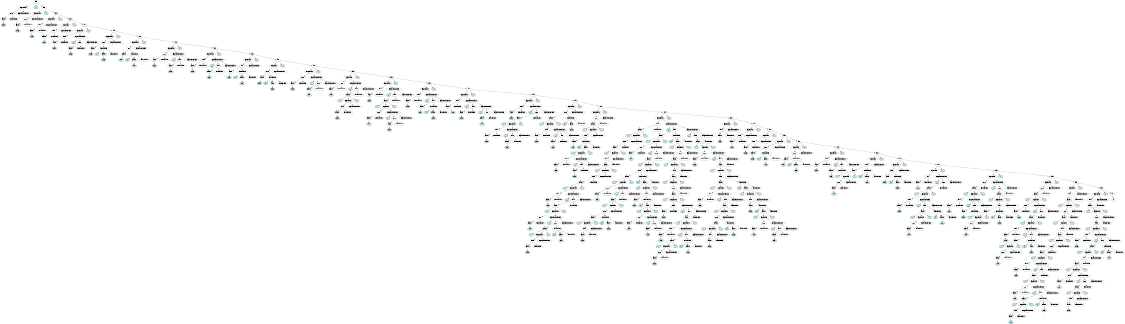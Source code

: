 digraph G { page="8.5,11"; size="7.5, 10"
	"List1" [label="List"]
	"Expression2" [label="Expression"]
	"List1" -> "Expression2"
	"Term3" [label="Term"]
	"Expression2" -> "Term3"
	"Factor4" [label="Factor"]
	"Term3" -> "Factor4"
	"num5" [label="num",style=filled,fillcolor=powderblue]
	"Factor4" -> "num5"
	"Term_Prime6" [label="Term_Prime"]
	"Term3" -> "Term_Prime6"
	"Expression_Prime7" [label="Expression_Prime"]
	"Expression2" -> "Expression_Prime7"
	".8" [label=".",style=filled,fillcolor=powderblue]
	"List1" -> ".8"
	"List9" [label="List"]
	"List1" -> "List9"
	"Expression10" [label="Expression"]
	"List9" -> "Expression10"
	"Term11" [label="Term"]
	"Expression10" -> "Term11"
	"Factor12" [label="Factor"]
	"Term11" -> "Factor12"
	"num13" [label="num",style=filled,fillcolor=powderblue]
	"Factor12" -> "num13"
	"Term_Prime14" [label="Term_Prime"]
	"Term11" -> "Term_Prime14"
	"Expression_Prime15" [label="Expression_Prime"]
	"Expression10" -> "Expression_Prime15"
	".16" [label=".",style=filled,fillcolor=powderblue]
	"List9" -> ".16"
	"List17" [label="List"]
	"List9" -> "List17"
	"Expression18" [label="Expression"]
	"List17" -> "Expression18"
	"Term19" [label="Term"]
	"Expression18" -> "Term19"
	"Factor20" [label="Factor"]
	"Term19" -> "Factor20"
	"num21" [label="num",style=filled,fillcolor=powderblue]
	"Factor20" -> "num21"
	"Term_Prime22" [label="Term_Prime"]
	"Term19" -> "Term_Prime22"
	"Expression_Prime23" [label="Expression_Prime"]
	"Expression18" -> "Expression_Prime23"
	".24" [label=".",style=filled,fillcolor=powderblue]
	"List17" -> ".24"
	"List25" [label="List"]
	"List17" -> "List25"
	"Expression26" [label="Expression"]
	"List25" -> "Expression26"
	"Term27" [label="Term"]
	"Expression26" -> "Term27"
	"Factor28" [label="Factor"]
	"Term27" -> "Factor28"
	"num29" [label="num",style=filled,fillcolor=powderblue]
	"Factor28" -> "num29"
	"Term_Prime30" [label="Term_Prime"]
	"Term27" -> "Term_Prime30"
	"Expression_Prime31" [label="Expression_Prime"]
	"Expression26" -> "Expression_Prime31"
	".32" [label=".",style=filled,fillcolor=powderblue]
	"List25" -> ".32"
	"List33" [label="List"]
	"List25" -> "List33"
	"Expression34" [label="Expression"]
	"List33" -> "Expression34"
	"Term35" [label="Term"]
	"Expression34" -> "Term35"
	"Factor36" [label="Factor"]
	"Term35" -> "Factor36"
	"num37" [label="num",style=filled,fillcolor=powderblue]
	"Factor36" -> "num37"
	"Term_Prime38" [label="Term_Prime"]
	"Term35" -> "Term_Prime38"
	"Expression_Prime39" [label="Expression_Prime"]
	"Expression34" -> "Expression_Prime39"
	"+40" [label="+",style=filled,fillcolor=powderblue]
	"Expression_Prime39" -> "+40"
	"Term41" [label="Term"]
	"Expression_Prime39" -> "Term41"
	"Factor42" [label="Factor"]
	"Term41" -> "Factor42"
	"num43" [label="num",style=filled,fillcolor=powderblue]
	"Factor42" -> "num43"
	"Term_Prime44" [label="Term_Prime"]
	"Term41" -> "Term_Prime44"
	"Expression_Prime45" [label="Expression_Prime"]
	"Expression_Prime39" -> "Expression_Prime45"
	".46" [label=".",style=filled,fillcolor=powderblue]
	"List33" -> ".46"
	"List47" [label="List"]
	"List33" -> "List47"
	"Expression48" [label="Expression"]
	"List47" -> "Expression48"
	"Term49" [label="Term"]
	"Expression48" -> "Term49"
	"Factor50" [label="Factor"]
	"Term49" -> "Factor50"
	"num51" [label="num",style=filled,fillcolor=powderblue]
	"Factor50" -> "num51"
	"Term_Prime52" [label="Term_Prime"]
	"Term49" -> "Term_Prime52"
	"*53" [label="*",style=filled,fillcolor=powderblue]
	"Term_Prime52" -> "*53"
	"Factor54" [label="Factor"]
	"Term_Prime52" -> "Factor54"
	"num55" [label="num",style=filled,fillcolor=powderblue]
	"Factor54" -> "num55"
	"Term_Prime56" [label="Term_Prime"]
	"Term_Prime52" -> "Term_Prime56"
	"Expression_Prime57" [label="Expression_Prime"]
	"Expression48" -> "Expression_Prime57"
	".58" [label=".",style=filled,fillcolor=powderblue]
	"List47" -> ".58"
	"List59" [label="List"]
	"List47" -> "List59"
	"Expression60" [label="Expression"]
	"List59" -> "Expression60"
	"Term61" [label="Term"]
	"Expression60" -> "Term61"
	"Factor62" [label="Factor"]
	"Term61" -> "Factor62"
	"num63" [label="num",style=filled,fillcolor=powderblue]
	"Factor62" -> "num63"
	"Term_Prime64" [label="Term_Prime"]
	"Term61" -> "Term_Prime64"
	"%65" [label="%",style=filled,fillcolor=powderblue]
	"Term_Prime64" -> "%65"
	"Factor66" [label="Factor"]
	"Term_Prime64" -> "Factor66"
	"num67" [label="num",style=filled,fillcolor=powderblue]
	"Factor66" -> "num67"
	"Term_Prime68" [label="Term_Prime"]
	"Term_Prime64" -> "Term_Prime68"
	"Expression_Prime69" [label="Expression_Prime"]
	"Expression60" -> "Expression_Prime69"
	".70" [label=".",style=filled,fillcolor=powderblue]
	"List59" -> ".70"
	"List71" [label="List"]
	"List59" -> "List71"
	"Expression72" [label="Expression"]
	"List71" -> "Expression72"
	"Term73" [label="Term"]
	"Expression72" -> "Term73"
	"Factor74" [label="Factor"]
	"Term73" -> "Factor74"
	"num75" [label="num",style=filled,fillcolor=powderblue]
	"Factor74" -> "num75"
	"Term_Prime76" [label="Term_Prime"]
	"Term73" -> "Term_Prime76"
	"Expression_Prime77" [label="Expression_Prime"]
	"Expression72" -> "Expression_Prime77"
	"-78" [label="-",style=filled,fillcolor=powderblue]
	"Expression_Prime77" -> "-78"
	"Term79" [label="Term"]
	"Expression_Prime77" -> "Term79"
	"Factor80" [label="Factor"]
	"Term79" -> "Factor80"
	"num81" [label="num",style=filled,fillcolor=powderblue]
	"Factor80" -> "num81"
	"Term_Prime82" [label="Term_Prime"]
	"Term79" -> "Term_Prime82"
	"Expression_Prime83" [label="Expression_Prime"]
	"Expression_Prime77" -> "Expression_Prime83"
	".84" [label=".",style=filled,fillcolor=powderblue]
	"List71" -> ".84"
	"List85" [label="List"]
	"List71" -> "List85"
	"Expression86" [label="Expression"]
	"List85" -> "Expression86"
	"Term87" [label="Term"]
	"Expression86" -> "Term87"
	"Factor88" [label="Factor"]
	"Term87" -> "Factor88"
	"num89" [label="num",style=filled,fillcolor=powderblue]
	"Factor88" -> "num89"
	"Term_Prime90" [label="Term_Prime"]
	"Term87" -> "Term_Prime90"
	"Expression_Prime91" [label="Expression_Prime"]
	"Expression86" -> "Expression_Prime91"
	"+92" [label="+",style=filled,fillcolor=powderblue]
	"Expression_Prime91" -> "+92"
	"Term93" [label="Term"]
	"Expression_Prime91" -> "Term93"
	"Factor94" [label="Factor"]
	"Term93" -> "Factor94"
	"num95" [label="num",style=filled,fillcolor=powderblue]
	"Factor94" -> "num95"
	"Term_Prime96" [label="Term_Prime"]
	"Term93" -> "Term_Prime96"
	"Expression_Prime97" [label="Expression_Prime"]
	"Expression_Prime91" -> "Expression_Prime97"
	".98" [label=".",style=filled,fillcolor=powderblue]
	"List85" -> ".98"
	"List99" [label="List"]
	"List85" -> "List99"
	"Expression100" [label="Expression"]
	"List99" -> "Expression100"
	"Term101" [label="Term"]
	"Expression100" -> "Term101"
	"Factor102" [label="Factor"]
	"Term101" -> "Factor102"
	"num103" [label="num",style=filled,fillcolor=powderblue]
	"Factor102" -> "num103"
	"Term_Prime104" [label="Term_Prime"]
	"Term101" -> "Term_Prime104"
	"*105" [label="*",style=filled,fillcolor=powderblue]
	"Term_Prime104" -> "*105"
	"Factor106" [label="Factor"]
	"Term_Prime104" -> "Factor106"
	"num107" [label="num",style=filled,fillcolor=powderblue]
	"Factor106" -> "num107"
	"Term_Prime108" [label="Term_Prime"]
	"Term_Prime104" -> "Term_Prime108"
	"Expression_Prime109" [label="Expression_Prime"]
	"Expression100" -> "Expression_Prime109"
	".110" [label=".",style=filled,fillcolor=powderblue]
	"List99" -> ".110"
	"List111" [label="List"]
	"List99" -> "List111"
	"Expression112" [label="Expression"]
	"List111" -> "Expression112"
	"Term113" [label="Term"]
	"Expression112" -> "Term113"
	"Factor114" [label="Factor"]
	"Term113" -> "Factor114"
	"num115" [label="num",style=filled,fillcolor=powderblue]
	"Factor114" -> "num115"
	"Term_Prime116" [label="Term_Prime"]
	"Term113" -> "Term_Prime116"
	"%117" [label="%",style=filled,fillcolor=powderblue]
	"Term_Prime116" -> "%117"
	"Factor118" [label="Factor"]
	"Term_Prime116" -> "Factor118"
	"num119" [label="num",style=filled,fillcolor=powderblue]
	"Factor118" -> "num119"
	"Term_Prime120" [label="Term_Prime"]
	"Term_Prime116" -> "Term_Prime120"
	"Expression_Prime121" [label="Expression_Prime"]
	"Expression112" -> "Expression_Prime121"
	".122" [label=".",style=filled,fillcolor=powderblue]
	"List111" -> ".122"
	"List123" [label="List"]
	"List111" -> "List123"
	"Expression124" [label="Expression"]
	"List123" -> "Expression124"
	"Term125" [label="Term"]
	"Expression124" -> "Term125"
	"Factor126" [label="Factor"]
	"Term125" -> "Factor126"
	"num127" [label="num",style=filled,fillcolor=powderblue]
	"Factor126" -> "num127"
	"Term_Prime128" [label="Term_Prime"]
	"Term125" -> "Term_Prime128"
	"Expression_Prime129" [label="Expression_Prime"]
	"Expression124" -> "Expression_Prime129"
	"-130" [label="-",style=filled,fillcolor=powderblue]
	"Expression_Prime129" -> "-130"
	"Term131" [label="Term"]
	"Expression_Prime129" -> "Term131"
	"Factor132" [label="Factor"]
	"Term131" -> "Factor132"
	"num133" [label="num",style=filled,fillcolor=powderblue]
	"Factor132" -> "num133"
	"Term_Prime134" [label="Term_Prime"]
	"Term131" -> "Term_Prime134"
	"Expression_Prime135" [label="Expression_Prime"]
	"Expression_Prime129" -> "Expression_Prime135"
	".136" [label=".",style=filled,fillcolor=powderblue]
	"List123" -> ".136"
	"List137" [label="List"]
	"List123" -> "List137"
	"Expression138" [label="Expression"]
	"List137" -> "Expression138"
	"Term139" [label="Term"]
	"Expression138" -> "Term139"
	"Factor140" [label="Factor"]
	"Term139" -> "Factor140"
	"num141" [label="num",style=filled,fillcolor=powderblue]
	"Factor140" -> "num141"
	"Term_Prime142" [label="Term_Prime"]
	"Term139" -> "Term_Prime142"
	"Expression_Prime143" [label="Expression_Prime"]
	"Expression138" -> "Expression_Prime143"
	"+144" [label="+",style=filled,fillcolor=powderblue]
	"Expression_Prime143" -> "+144"
	"Term145" [label="Term"]
	"Expression_Prime143" -> "Term145"
	"Factor146" [label="Factor"]
	"Term145" -> "Factor146"
	"(147" [label="(",style=filled,fillcolor=powderblue]
	"Factor146" -> "(147"
	"Expression148" [label="Expression"]
	"Factor146" -> "Expression148"
	"Term149" [label="Term"]
	"Expression148" -> "Term149"
	"Factor150" [label="Factor"]
	"Term149" -> "Factor150"
	"num151" [label="num",style=filled,fillcolor=powderblue]
	"Factor150" -> "num151"
	"Term_Prime152" [label="Term_Prime"]
	"Term149" -> "Term_Prime152"
	"Expression_Prime153" [label="Expression_Prime"]
	"Expression148" -> "Expression_Prime153"
	")154" [label=")",style=filled,fillcolor=powderblue]
	"Factor146" -> ")154"
	"Term_Prime155" [label="Term_Prime"]
	"Term145" -> "Term_Prime155"
	"Expression_Prime156" [label="Expression_Prime"]
	"Expression_Prime143" -> "Expression_Prime156"
	".157" [label=".",style=filled,fillcolor=powderblue]
	"List137" -> ".157"
	"List158" [label="List"]
	"List137" -> "List158"
	"Expression159" [label="Expression"]
	"List158" -> "Expression159"
	"Term160" [label="Term"]
	"Expression159" -> "Term160"
	"Factor161" [label="Factor"]
	"Term160" -> "Factor161"
	"num162" [label="num",style=filled,fillcolor=powderblue]
	"Factor161" -> "num162"
	"Term_Prime163" [label="Term_Prime"]
	"Term160" -> "Term_Prime163"
	"Expression_Prime164" [label="Expression_Prime"]
	"Expression159" -> "Expression_Prime164"
	"+165" [label="+",style=filled,fillcolor=powderblue]
	"Expression_Prime164" -> "+165"
	"Term166" [label="Term"]
	"Expression_Prime164" -> "Term166"
	"Factor167" [label="Factor"]
	"Term166" -> "Factor167"
	"(168" [label="(",style=filled,fillcolor=powderblue]
	"Factor167" -> "(168"
	"Expression169" [label="Expression"]
	"Factor167" -> "Expression169"
	"Term170" [label="Term"]
	"Expression169" -> "Term170"
	"Factor171" [label="Factor"]
	"Term170" -> "Factor171"
	"num172" [label="num",style=filled,fillcolor=powderblue]
	"Factor171" -> "num172"
	"Term_Prime173" [label="Term_Prime"]
	"Term170" -> "Term_Prime173"
	"Expression_Prime174" [label="Expression_Prime"]
	"Expression169" -> "Expression_Prime174"
	"-175" [label="-",style=filled,fillcolor=powderblue]
	"Expression_Prime174" -> "-175"
	"Term176" [label="Term"]
	"Expression_Prime174" -> "Term176"
	"Factor177" [label="Factor"]
	"Term176" -> "Factor177"
	"num178" [label="num",style=filled,fillcolor=powderblue]
	"Factor177" -> "num178"
	"Term_Prime179" [label="Term_Prime"]
	"Term176" -> "Term_Prime179"
	"Expression_Prime180" [label="Expression_Prime"]
	"Expression_Prime174" -> "Expression_Prime180"
	")181" [label=")",style=filled,fillcolor=powderblue]
	"Factor167" -> ")181"
	"Term_Prime182" [label="Term_Prime"]
	"Term166" -> "Term_Prime182"
	"Expression_Prime183" [label="Expression_Prime"]
	"Expression_Prime164" -> "Expression_Prime183"
	".184" [label=".",style=filled,fillcolor=powderblue]
	"List158" -> ".184"
	"List185" [label="List"]
	"List158" -> "List185"
	"Expression186" [label="Expression"]
	"List185" -> "Expression186"
	"Term187" [label="Term"]
	"Expression186" -> "Term187"
	"Factor188" [label="Factor"]
	"Term187" -> "Factor188"
	"num189" [label="num",style=filled,fillcolor=powderblue]
	"Factor188" -> "num189"
	"Term_Prime190" [label="Term_Prime"]
	"Term187" -> "Term_Prime190"
	"Expression_Prime191" [label="Expression_Prime"]
	"Expression186" -> "Expression_Prime191"
	"+192" [label="+",style=filled,fillcolor=powderblue]
	"Expression_Prime191" -> "+192"
	"Term193" [label="Term"]
	"Expression_Prime191" -> "Term193"
	"Factor194" [label="Factor"]
	"Term193" -> "Factor194"
	"num195" [label="num",style=filled,fillcolor=powderblue]
	"Factor194" -> "num195"
	"Term_Prime196" [label="Term_Prime"]
	"Term193" -> "Term_Prime196"
	"*197" [label="*",style=filled,fillcolor=powderblue]
	"Term_Prime196" -> "*197"
	"Factor198" [label="Factor"]
	"Term_Prime196" -> "Factor198"
	"num199" [label="num",style=filled,fillcolor=powderblue]
	"Factor198" -> "num199"
	"Term_Prime200" [label="Term_Prime"]
	"Term_Prime196" -> "Term_Prime200"
	"Expression_Prime201" [label="Expression_Prime"]
	"Expression_Prime191" -> "Expression_Prime201"
	".202" [label=".",style=filled,fillcolor=powderblue]
	"List185" -> ".202"
	"List203" [label="List"]
	"List185" -> "List203"
	"Expression204" [label="Expression"]
	"List203" -> "Expression204"
	"Term205" [label="Term"]
	"Expression204" -> "Term205"
	"Factor206" [label="Factor"]
	"Term205" -> "Factor206"
	"num207" [label="num",style=filled,fillcolor=powderblue]
	"Factor206" -> "num207"
	"Term_Prime208" [label="Term_Prime"]
	"Term205" -> "Term_Prime208"
	"Expression_Prime209" [label="Expression_Prime"]
	"Expression204" -> "Expression_Prime209"
	"-210" [label="-",style=filled,fillcolor=powderblue]
	"Expression_Prime209" -> "-210"
	"Term211" [label="Term"]
	"Expression_Prime209" -> "Term211"
	"Factor212" [label="Factor"]
	"Term211" -> "Factor212"
	"num213" [label="num",style=filled,fillcolor=powderblue]
	"Factor212" -> "num213"
	"Term_Prime214" [label="Term_Prime"]
	"Term211" -> "Term_Prime214"
	"Expression_Prime215" [label="Expression_Prime"]
	"Expression_Prime209" -> "Expression_Prime215"
	"-216" [label="-",style=filled,fillcolor=powderblue]
	"Expression_Prime215" -> "-216"
	"Term217" [label="Term"]
	"Expression_Prime215" -> "Term217"
	"Factor218" [label="Factor"]
	"Term217" -> "Factor218"
	"num219" [label="num",style=filled,fillcolor=powderblue]
	"Factor218" -> "num219"
	"Term_Prime220" [label="Term_Prime"]
	"Term217" -> "Term_Prime220"
	"Expression_Prime221" [label="Expression_Prime"]
	"Expression_Prime215" -> "Expression_Prime221"
	".222" [label=".",style=filled,fillcolor=powderblue]
	"List203" -> ".222"
	"List223" [label="List"]
	"List203" -> "List223"
	"Expression224" [label="Expression"]
	"List223" -> "Expression224"
	"Term225" [label="Term"]
	"Expression224" -> "Term225"
	"Factor226" [label="Factor"]
	"Term225" -> "Factor226"
	"num227" [label="num",style=filled,fillcolor=powderblue]
	"Factor226" -> "num227"
	"Term_Prime228" [label="Term_Prime"]
	"Term225" -> "Term_Prime228"
	"Expression_Prime229" [label="Expression_Prime"]
	"Expression224" -> "Expression_Prime229"
	"-230" [label="-",style=filled,fillcolor=powderblue]
	"Expression_Prime229" -> "-230"
	"Term231" [label="Term"]
	"Expression_Prime229" -> "Term231"
	"Factor232" [label="Factor"]
	"Term231" -> "Factor232"
	"(233" [label="(",style=filled,fillcolor=powderblue]
	"Factor232" -> "(233"
	"Expression234" [label="Expression"]
	"Factor232" -> "Expression234"
	"Term235" [label="Term"]
	"Expression234" -> "Term235"
	"Factor236" [label="Factor"]
	"Term235" -> "Factor236"
	"num237" [label="num",style=filled,fillcolor=powderblue]
	"Factor236" -> "num237"
	"Term_Prime238" [label="Term_Prime"]
	"Term235" -> "Term_Prime238"
	"Expression_Prime239" [label="Expression_Prime"]
	"Expression234" -> "Expression_Prime239"
	"-240" [label="-",style=filled,fillcolor=powderblue]
	"Expression_Prime239" -> "-240"
	"Term241" [label="Term"]
	"Expression_Prime239" -> "Term241"
	"Factor242" [label="Factor"]
	"Term241" -> "Factor242"
	"num243" [label="num",style=filled,fillcolor=powderblue]
	"Factor242" -> "num243"
	"Term_Prime244" [label="Term_Prime"]
	"Term241" -> "Term_Prime244"
	"Expression_Prime245" [label="Expression_Prime"]
	"Expression_Prime239" -> "Expression_Prime245"
	")246" [label=")",style=filled,fillcolor=powderblue]
	"Factor232" -> ")246"
	"Term_Prime247" [label="Term_Prime"]
	"Term231" -> "Term_Prime247"
	"Expression_Prime248" [label="Expression_Prime"]
	"Expression_Prime229" -> "Expression_Prime248"
	".249" [label=".",style=filled,fillcolor=powderblue]
	"List223" -> ".249"
	"List250" [label="List"]
	"List223" -> "List250"
	"Expression251" [label="Expression"]
	"List250" -> "Expression251"
	"Term252" [label="Term"]
	"Expression251" -> "Term252"
	"Factor253" [label="Factor"]
	"Term252" -> "Factor253"
	"(254" [label="(",style=filled,fillcolor=powderblue]
	"Factor253" -> "(254"
	"Expression255" [label="Expression"]
	"Factor253" -> "Expression255"
	"Term256" [label="Term"]
	"Expression255" -> "Term256"
	"Factor257" [label="Factor"]
	"Term256" -> "Factor257"
	"num258" [label="num",style=filled,fillcolor=powderblue]
	"Factor257" -> "num258"
	"Term_Prime259" [label="Term_Prime"]
	"Term256" -> "Term_Prime259"
	"Expression_Prime260" [label="Expression_Prime"]
	"Expression255" -> "Expression_Prime260"
	"-261" [label="-",style=filled,fillcolor=powderblue]
	"Expression_Prime260" -> "-261"
	"Term262" [label="Term"]
	"Expression_Prime260" -> "Term262"
	"Factor263" [label="Factor"]
	"Term262" -> "Factor263"
	"num264" [label="num",style=filled,fillcolor=powderblue]
	"Factor263" -> "num264"
	"Term_Prime265" [label="Term_Prime"]
	"Term262" -> "Term_Prime265"
	"Expression_Prime266" [label="Expression_Prime"]
	"Expression_Prime260" -> "Expression_Prime266"
	")267" [label=")",style=filled,fillcolor=powderblue]
	"Factor253" -> ")267"
	"Term_Prime268" [label="Term_Prime"]
	"Term252" -> "Term_Prime268"
	"%269" [label="%",style=filled,fillcolor=powderblue]
	"Term_Prime268" -> "%269"
	"Factor270" [label="Factor"]
	"Term_Prime268" -> "Factor270"
	"num271" [label="num",style=filled,fillcolor=powderblue]
	"Factor270" -> "num271"
	"Term_Prime272" [label="Term_Prime"]
	"Term_Prime268" -> "Term_Prime272"
	"Expression_Prime273" [label="Expression_Prime"]
	"Expression251" -> "Expression_Prime273"
	".274" [label=".",style=filled,fillcolor=powderblue]
	"List250" -> ".274"
	"List275" [label="List"]
	"List250" -> "List275"
	"Expression276" [label="Expression"]
	"List275" -> "Expression276"
	"Term277" [label="Term"]
	"Expression276" -> "Term277"
	"Factor278" [label="Factor"]
	"Term277" -> "Factor278"
	"(279" [label="(",style=filled,fillcolor=powderblue]
	"Factor278" -> "(279"
	"Expression280" [label="Expression"]
	"Factor278" -> "Expression280"
	"Term281" [label="Term"]
	"Expression280" -> "Term281"
	"Factor282" [label="Factor"]
	"Term281" -> "Factor282"
	"num283" [label="num",style=filled,fillcolor=powderblue]
	"Factor282" -> "num283"
	"Term_Prime284" [label="Term_Prime"]
	"Term281" -> "Term_Prime284"
	"%285" [label="%",style=filled,fillcolor=powderblue]
	"Term_Prime284" -> "%285"
	"Factor286" [label="Factor"]
	"Term_Prime284" -> "Factor286"
	"(287" [label="(",style=filled,fillcolor=powderblue]
	"Factor286" -> "(287"
	"Expression288" [label="Expression"]
	"Factor286" -> "Expression288"
	"Term289" [label="Term"]
	"Expression288" -> "Term289"
	"Factor290" [label="Factor"]
	"Term289" -> "Factor290"
	"num291" [label="num",style=filled,fillcolor=powderblue]
	"Factor290" -> "num291"
	"Term_Prime292" [label="Term_Prime"]
	"Term289" -> "Term_Prime292"
	"Expression_Prime293" [label="Expression_Prime"]
	"Expression288" -> "Expression_Prime293"
	"-294" [label="-",style=filled,fillcolor=powderblue]
	"Expression_Prime293" -> "-294"
	"Term295" [label="Term"]
	"Expression_Prime293" -> "Term295"
	"Factor296" [label="Factor"]
	"Term295" -> "Factor296"
	"num297" [label="num",style=filled,fillcolor=powderblue]
	"Factor296" -> "num297"
	"Term_Prime298" [label="Term_Prime"]
	"Term295" -> "Term_Prime298"
	"Expression_Prime299" [label="Expression_Prime"]
	"Expression_Prime293" -> "Expression_Prime299"
	")300" [label=")",style=filled,fillcolor=powderblue]
	"Factor286" -> ")300"
	"Term_Prime301" [label="Term_Prime"]
	"Term_Prime284" -> "Term_Prime301"
	"Expression_Prime302" [label="Expression_Prime"]
	"Expression280" -> "Expression_Prime302"
	")303" [label=")",style=filled,fillcolor=powderblue]
	"Factor278" -> ")303"
	"Term_Prime304" [label="Term_Prime"]
	"Term277" -> "Term_Prime304"
	"Expression_Prime305" [label="Expression_Prime"]
	"Expression276" -> "Expression_Prime305"
	".306" [label=".",style=filled,fillcolor=powderblue]
	"List275" -> ".306"
	"List307" [label="List"]
	"List275" -> "List307"
	"Expression308" [label="Expression"]
	"List307" -> "Expression308"
	"Term309" [label="Term"]
	"Expression308" -> "Term309"
	"Factor310" [label="Factor"]
	"Term309" -> "Factor310"
	"(311" [label="(",style=filled,fillcolor=powderblue]
	"Factor310" -> "(311"
	"Expression312" [label="Expression"]
	"Factor310" -> "Expression312"
	"Term313" [label="Term"]
	"Expression312" -> "Term313"
	"Factor314" [label="Factor"]
	"Term313" -> "Factor314"
	"(315" [label="(",style=filled,fillcolor=powderblue]
	"Factor314" -> "(315"
	"Expression316" [label="Expression"]
	"Factor314" -> "Expression316"
	"Term317" [label="Term"]
	"Expression316" -> "Term317"
	"Factor318" [label="Factor"]
	"Term317" -> "Factor318"
	"(319" [label="(",style=filled,fillcolor=powderblue]
	"Factor318" -> "(319"
	"Expression320" [label="Expression"]
	"Factor318" -> "Expression320"
	"Term321" [label="Term"]
	"Expression320" -> "Term321"
	"Factor322" [label="Factor"]
	"Term321" -> "Factor322"
	"(323" [label="(",style=filled,fillcolor=powderblue]
	"Factor322" -> "(323"
	"Expression324" [label="Expression"]
	"Factor322" -> "Expression324"
	"Term325" [label="Term"]
	"Expression324" -> "Term325"
	"Factor326" [label="Factor"]
	"Term325" -> "Factor326"
	"num327" [label="num",style=filled,fillcolor=powderblue]
	"Factor326" -> "num327"
	"Term_Prime328" [label="Term_Prime"]
	"Term325" -> "Term_Prime328"
	"Expression_Prime329" [label="Expression_Prime"]
	"Expression324" -> "Expression_Prime329"
	"+330" [label="+",style=filled,fillcolor=powderblue]
	"Expression_Prime329" -> "+330"
	"Term331" [label="Term"]
	"Expression_Prime329" -> "Term331"
	"Factor332" [label="Factor"]
	"Term331" -> "Factor332"
	"(333" [label="(",style=filled,fillcolor=powderblue]
	"Factor332" -> "(333"
	"Expression334" [label="Expression"]
	"Factor332" -> "Expression334"
	"Term335" [label="Term"]
	"Expression334" -> "Term335"
	"Factor336" [label="Factor"]
	"Term335" -> "Factor336"
	"num337" [label="num",style=filled,fillcolor=powderblue]
	"Factor336" -> "num337"
	"Term_Prime338" [label="Term_Prime"]
	"Term335" -> "Term_Prime338"
	"Expression_Prime339" [label="Expression_Prime"]
	"Expression334" -> "Expression_Prime339"
	"-340" [label="-",style=filled,fillcolor=powderblue]
	"Expression_Prime339" -> "-340"
	"Term341" [label="Term"]
	"Expression_Prime339" -> "Term341"
	"Factor342" [label="Factor"]
	"Term341" -> "Factor342"
	"(343" [label="(",style=filled,fillcolor=powderblue]
	"Factor342" -> "(343"
	"Expression344" [label="Expression"]
	"Factor342" -> "Expression344"
	"Term345" [label="Term"]
	"Expression344" -> "Term345"
	"Factor346" [label="Factor"]
	"Term345" -> "Factor346"
	"num347" [label="num",style=filled,fillcolor=powderblue]
	"Factor346" -> "num347"
	"Term_Prime348" [label="Term_Prime"]
	"Term345" -> "Term_Prime348"
	"Expression_Prime349" [label="Expression_Prime"]
	"Expression344" -> "Expression_Prime349"
	")350" [label=")",style=filled,fillcolor=powderblue]
	"Factor342" -> ")350"
	"Term_Prime351" [label="Term_Prime"]
	"Term341" -> "Term_Prime351"
	"%352" [label="%",style=filled,fillcolor=powderblue]
	"Term_Prime351" -> "%352"
	"Factor353" [label="Factor"]
	"Term_Prime351" -> "Factor353"
	"num354" [label="num",style=filled,fillcolor=powderblue]
	"Factor353" -> "num354"
	"Term_Prime355" [label="Term_Prime"]
	"Term_Prime351" -> "Term_Prime355"
	"Expression_Prime356" [label="Expression_Prime"]
	"Expression_Prime339" -> "Expression_Prime356"
	")357" [label=")",style=filled,fillcolor=powderblue]
	"Factor332" -> ")357"
	"Term_Prime358" [label="Term_Prime"]
	"Term331" -> "Term_Prime358"
	"Expression_Prime359" [label="Expression_Prime"]
	"Expression_Prime329" -> "Expression_Prime359"
	")360" [label=")",style=filled,fillcolor=powderblue]
	"Factor322" -> ")360"
	"Term_Prime361" [label="Term_Prime"]
	"Term321" -> "Term_Prime361"
	"Expression_Prime362" [label="Expression_Prime"]
	"Expression320" -> "Expression_Prime362"
	")363" [label=")",style=filled,fillcolor=powderblue]
	"Factor318" -> ")363"
	"Term_Prime364" [label="Term_Prime"]
	"Term317" -> "Term_Prime364"
	"Expression_Prime365" [label="Expression_Prime"]
	"Expression316" -> "Expression_Prime365"
	")366" [label=")",style=filled,fillcolor=powderblue]
	"Factor314" -> ")366"
	"Term_Prime367" [label="Term_Prime"]
	"Term313" -> "Term_Prime367"
	"Expression_Prime368" [label="Expression_Prime"]
	"Expression312" -> "Expression_Prime368"
	")369" [label=")",style=filled,fillcolor=powderblue]
	"Factor310" -> ")369"
	"Term_Prime370" [label="Term_Prime"]
	"Term309" -> "Term_Prime370"
	"Expression_Prime371" [label="Expression_Prime"]
	"Expression308" -> "Expression_Prime371"
	"+372" [label="+",style=filled,fillcolor=powderblue]
	"Expression_Prime371" -> "+372"
	"Term373" [label="Term"]
	"Expression_Prime371" -> "Term373"
	"Factor374" [label="Factor"]
	"Term373" -> "Factor374"
	"(375" [label="(",style=filled,fillcolor=powderblue]
	"Factor374" -> "(375"
	"Expression376" [label="Expression"]
	"Factor374" -> "Expression376"
	"Term377" [label="Term"]
	"Expression376" -> "Term377"
	"Factor378" [label="Factor"]
	"Term377" -> "Factor378"
	"num379" [label="num",style=filled,fillcolor=powderblue]
	"Factor378" -> "num379"
	"Term_Prime380" [label="Term_Prime"]
	"Term377" -> "Term_Prime380"
	"Expression_Prime381" [label="Expression_Prime"]
	"Expression376" -> "Expression_Prime381"
	"+382" [label="+",style=filled,fillcolor=powderblue]
	"Expression_Prime381" -> "+382"
	"Term383" [label="Term"]
	"Expression_Prime381" -> "Term383"
	"Factor384" [label="Factor"]
	"Term383" -> "Factor384"
	"(385" [label="(",style=filled,fillcolor=powderblue]
	"Factor384" -> "(385"
	"Expression386" [label="Expression"]
	"Factor384" -> "Expression386"
	"Term387" [label="Term"]
	"Expression386" -> "Term387"
	"Factor388" [label="Factor"]
	"Term387" -> "Factor388"
	"(389" [label="(",style=filled,fillcolor=powderblue]
	"Factor388" -> "(389"
	"Expression390" [label="Expression"]
	"Factor388" -> "Expression390"
	"Term391" [label="Term"]
	"Expression390" -> "Term391"
	"Factor392" [label="Factor"]
	"Term391" -> "Factor392"
	"num393" [label="num",style=filled,fillcolor=powderblue]
	"Factor392" -> "num393"
	"Term_Prime394" [label="Term_Prime"]
	"Term391" -> "Term_Prime394"
	"Expression_Prime395" [label="Expression_Prime"]
	"Expression390" -> "Expression_Prime395"
	"-396" [label="-",style=filled,fillcolor=powderblue]
	"Expression_Prime395" -> "-396"
	"Term397" [label="Term"]
	"Expression_Prime395" -> "Term397"
	"Factor398" [label="Factor"]
	"Term397" -> "Factor398"
	"(399" [label="(",style=filled,fillcolor=powderblue]
	"Factor398" -> "(399"
	"Expression400" [label="Expression"]
	"Factor398" -> "Expression400"
	"Term401" [label="Term"]
	"Expression400" -> "Term401"
	"Factor402" [label="Factor"]
	"Term401" -> "Factor402"
	"(403" [label="(",style=filled,fillcolor=powderblue]
	"Factor402" -> "(403"
	"Expression404" [label="Expression"]
	"Factor402" -> "Expression404"
	"Term405" [label="Term"]
	"Expression404" -> "Term405"
	"Factor406" [label="Factor"]
	"Term405" -> "Factor406"
	"num407" [label="num",style=filled,fillcolor=powderblue]
	"Factor406" -> "num407"
	"Term_Prime408" [label="Term_Prime"]
	"Term405" -> "Term_Prime408"
	"Expression_Prime409" [label="Expression_Prime"]
	"Expression404" -> "Expression_Prime409"
	")410" [label=")",style=filled,fillcolor=powderblue]
	"Factor402" -> ")410"
	"Term_Prime411" [label="Term_Prime"]
	"Term401" -> "Term_Prime411"
	"%412" [label="%",style=filled,fillcolor=powderblue]
	"Term_Prime411" -> "%412"
	"Factor413" [label="Factor"]
	"Term_Prime411" -> "Factor413"
	"num414" [label="num",style=filled,fillcolor=powderblue]
	"Factor413" -> "num414"
	"Term_Prime415" [label="Term_Prime"]
	"Term_Prime411" -> "Term_Prime415"
	"Expression_Prime416" [label="Expression_Prime"]
	"Expression400" -> "Expression_Prime416"
	")417" [label=")",style=filled,fillcolor=powderblue]
	"Factor398" -> ")417"
	"Term_Prime418" [label="Term_Prime"]
	"Term397" -> "Term_Prime418"
	"Expression_Prime419" [label="Expression_Prime"]
	"Expression_Prime395" -> "Expression_Prime419"
	")420" [label=")",style=filled,fillcolor=powderblue]
	"Factor388" -> ")420"
	"Term_Prime421" [label="Term_Prime"]
	"Term387" -> "Term_Prime421"
	"%422" [label="%",style=filled,fillcolor=powderblue]
	"Term_Prime421" -> "%422"
	"Factor423" [label="Factor"]
	"Term_Prime421" -> "Factor423"
	"(424" [label="(",style=filled,fillcolor=powderblue]
	"Factor423" -> "(424"
	"Expression425" [label="Expression"]
	"Factor423" -> "Expression425"
	"Term426" [label="Term"]
	"Expression425" -> "Term426"
	"Factor427" [label="Factor"]
	"Term426" -> "Factor427"
	"num428" [label="num",style=filled,fillcolor=powderblue]
	"Factor427" -> "num428"
	"Term_Prime429" [label="Term_Prime"]
	"Term426" -> "Term_Prime429"
	"%430" [label="%",style=filled,fillcolor=powderblue]
	"Term_Prime429" -> "%430"
	"Factor431" [label="Factor"]
	"Term_Prime429" -> "Factor431"
	"(432" [label="(",style=filled,fillcolor=powderblue]
	"Factor431" -> "(432"
	"Expression433" [label="Expression"]
	"Factor431" -> "Expression433"
	"Term434" [label="Term"]
	"Expression433" -> "Term434"
	"Factor435" [label="Factor"]
	"Term434" -> "Factor435"
	"num436" [label="num",style=filled,fillcolor=powderblue]
	"Factor435" -> "num436"
	"Term_Prime437" [label="Term_Prime"]
	"Term434" -> "Term_Prime437"
	"Expression_Prime438" [label="Expression_Prime"]
	"Expression433" -> "Expression_Prime438"
	"-439" [label="-",style=filled,fillcolor=powderblue]
	"Expression_Prime438" -> "-439"
	"Term440" [label="Term"]
	"Expression_Prime438" -> "Term440"
	"Factor441" [label="Factor"]
	"Term440" -> "Factor441"
	"num442" [label="num",style=filled,fillcolor=powderblue]
	"Factor441" -> "num442"
	"Term_Prime443" [label="Term_Prime"]
	"Term440" -> "Term_Prime443"
	"Expression_Prime444" [label="Expression_Prime"]
	"Expression_Prime438" -> "Expression_Prime444"
	")445" [label=")",style=filled,fillcolor=powderblue]
	"Factor431" -> ")445"
	"Term_Prime446" [label="Term_Prime"]
	"Term_Prime429" -> "Term_Prime446"
	"Expression_Prime447" [label="Expression_Prime"]
	"Expression425" -> "Expression_Prime447"
	")448" [label=")",style=filled,fillcolor=powderblue]
	"Factor423" -> ")448"
	"Term_Prime449" [label="Term_Prime"]
	"Term_Prime421" -> "Term_Prime449"
	"Expression_Prime450" [label="Expression_Prime"]
	"Expression386" -> "Expression_Prime450"
	")451" [label=")",style=filled,fillcolor=powderblue]
	"Factor384" -> ")451"
	"Term_Prime452" [label="Term_Prime"]
	"Term383" -> "Term_Prime452"
	"Expression_Prime453" [label="Expression_Prime"]
	"Expression_Prime381" -> "Expression_Prime453"
	")454" [label=")",style=filled,fillcolor=powderblue]
	"Factor374" -> ")454"
	"Term_Prime455" [label="Term_Prime"]
	"Term373" -> "Term_Prime455"
	"%456" [label="%",style=filled,fillcolor=powderblue]
	"Term_Prime455" -> "%456"
	"Factor457" [label="Factor"]
	"Term_Prime455" -> "Factor457"
	"(458" [label="(",style=filled,fillcolor=powderblue]
	"Factor457" -> "(458"
	"Expression459" [label="Expression"]
	"Factor457" -> "Expression459"
	"Term460" [label="Term"]
	"Expression459" -> "Term460"
	"Factor461" [label="Factor"]
	"Term460" -> "Factor461"
	"(462" [label="(",style=filled,fillcolor=powderblue]
	"Factor461" -> "(462"
	"Expression463" [label="Expression"]
	"Factor461" -> "Expression463"
	"Term464" [label="Term"]
	"Expression463" -> "Term464"
	"Factor465" [label="Factor"]
	"Term464" -> "Factor465"
	"(466" [label="(",style=filled,fillcolor=powderblue]
	"Factor465" -> "(466"
	"Expression467" [label="Expression"]
	"Factor465" -> "Expression467"
	"Term468" [label="Term"]
	"Expression467" -> "Term468"
	"Factor469" [label="Factor"]
	"Term468" -> "Factor469"
	"(470" [label="(",style=filled,fillcolor=powderblue]
	"Factor469" -> "(470"
	"Expression471" [label="Expression"]
	"Factor469" -> "Expression471"
	"Term472" [label="Term"]
	"Expression471" -> "Term472"
	"Factor473" [label="Factor"]
	"Term472" -> "Factor473"
	"num474" [label="num",style=filled,fillcolor=powderblue]
	"Factor473" -> "num474"
	"Term_Prime475" [label="Term_Prime"]
	"Term472" -> "Term_Prime475"
	"Expression_Prime476" [label="Expression_Prime"]
	"Expression471" -> "Expression_Prime476"
	"+477" [label="+",style=filled,fillcolor=powderblue]
	"Expression_Prime476" -> "+477"
	"Term478" [label="Term"]
	"Expression_Prime476" -> "Term478"
	"Factor479" [label="Factor"]
	"Term478" -> "Factor479"
	"(480" [label="(",style=filled,fillcolor=powderblue]
	"Factor479" -> "(480"
	"Expression481" [label="Expression"]
	"Factor479" -> "Expression481"
	"Term482" [label="Term"]
	"Expression481" -> "Term482"
	"Factor483" [label="Factor"]
	"Term482" -> "Factor483"
	"num484" [label="num",style=filled,fillcolor=powderblue]
	"Factor483" -> "num484"
	"Term_Prime485" [label="Term_Prime"]
	"Term482" -> "Term_Prime485"
	"Expression_Prime486" [label="Expression_Prime"]
	"Expression481" -> "Expression_Prime486"
	"-487" [label="-",style=filled,fillcolor=powderblue]
	"Expression_Prime486" -> "-487"
	"Term488" [label="Term"]
	"Expression_Prime486" -> "Term488"
	"Factor489" [label="Factor"]
	"Term488" -> "Factor489"
	"(490" [label="(",style=filled,fillcolor=powderblue]
	"Factor489" -> "(490"
	"Expression491" [label="Expression"]
	"Factor489" -> "Expression491"
	"Term492" [label="Term"]
	"Expression491" -> "Term492"
	"Factor493" [label="Factor"]
	"Term492" -> "Factor493"
	"num494" [label="num",style=filled,fillcolor=powderblue]
	"Factor493" -> "num494"
	"Term_Prime495" [label="Term_Prime"]
	"Term492" -> "Term_Prime495"
	"Expression_Prime496" [label="Expression_Prime"]
	"Expression491" -> "Expression_Prime496"
	")497" [label=")",style=filled,fillcolor=powderblue]
	"Factor489" -> ")497"
	"Term_Prime498" [label="Term_Prime"]
	"Term488" -> "Term_Prime498"
	"%499" [label="%",style=filled,fillcolor=powderblue]
	"Term_Prime498" -> "%499"
	"Factor500" [label="Factor"]
	"Term_Prime498" -> "Factor500"
	"num501" [label="num",style=filled,fillcolor=powderblue]
	"Factor500" -> "num501"
	"Term_Prime502" [label="Term_Prime"]
	"Term_Prime498" -> "Term_Prime502"
	"Expression_Prime503" [label="Expression_Prime"]
	"Expression_Prime486" -> "Expression_Prime503"
	")504" [label=")",style=filled,fillcolor=powderblue]
	"Factor479" -> ")504"
	"Term_Prime505" [label="Term_Prime"]
	"Term478" -> "Term_Prime505"
	"Expression_Prime506" [label="Expression_Prime"]
	"Expression_Prime476" -> "Expression_Prime506"
	")507" [label=")",style=filled,fillcolor=powderblue]
	"Factor469" -> ")507"
	"Term_Prime508" [label="Term_Prime"]
	"Term468" -> "Term_Prime508"
	"Expression_Prime509" [label="Expression_Prime"]
	"Expression467" -> "Expression_Prime509"
	")510" [label=")",style=filled,fillcolor=powderblue]
	"Factor465" -> ")510"
	"Term_Prime511" [label="Term_Prime"]
	"Term464" -> "Term_Prime511"
	"Expression_Prime512" [label="Expression_Prime"]
	"Expression463" -> "Expression_Prime512"
	")513" [label=")",style=filled,fillcolor=powderblue]
	"Factor461" -> ")513"
	"Term_Prime514" [label="Term_Prime"]
	"Term460" -> "Term_Prime514"
	"Expression_Prime515" [label="Expression_Prime"]
	"Expression459" -> "Expression_Prime515"
	")516" [label=")",style=filled,fillcolor=powderblue]
	"Factor457" -> ")516"
	"Term_Prime517" [label="Term_Prime"]
	"Term_Prime455" -> "Term_Prime517"
	"Expression_Prime518" [label="Expression_Prime"]
	"Expression_Prime371" -> "Expression_Prime518"
	"+519" [label="+",style=filled,fillcolor=powderblue]
	"Expression_Prime518" -> "+519"
	"Term520" [label="Term"]
	"Expression_Prime518" -> "Term520"
	"Factor521" [label="Factor"]
	"Term520" -> "Factor521"
	"(522" [label="(",style=filled,fillcolor=powderblue]
	"Factor521" -> "(522"
	"Expression523" [label="Expression"]
	"Factor521" -> "Expression523"
	"Term524" [label="Term"]
	"Expression523" -> "Term524"
	"Factor525" [label="Factor"]
	"Term524" -> "Factor525"
	"num526" [label="num",style=filled,fillcolor=powderblue]
	"Factor525" -> "num526"
	"Term_Prime527" [label="Term_Prime"]
	"Term524" -> "Term_Prime527"
	"Expression_Prime528" [label="Expression_Prime"]
	"Expression523" -> "Expression_Prime528"
	"+529" [label="+",style=filled,fillcolor=powderblue]
	"Expression_Prime528" -> "+529"
	"Term530" [label="Term"]
	"Expression_Prime528" -> "Term530"
	"Factor531" [label="Factor"]
	"Term530" -> "Factor531"
	"(532" [label="(",style=filled,fillcolor=powderblue]
	"Factor531" -> "(532"
	"Expression533" [label="Expression"]
	"Factor531" -> "Expression533"
	"Term534" [label="Term"]
	"Expression533" -> "Term534"
	"Factor535" [label="Factor"]
	"Term534" -> "Factor535"
	"(536" [label="(",style=filled,fillcolor=powderblue]
	"Factor535" -> "(536"
	"Expression537" [label="Expression"]
	"Factor535" -> "Expression537"
	"Term538" [label="Term"]
	"Expression537" -> "Term538"
	"Factor539" [label="Factor"]
	"Term538" -> "Factor539"
	"num540" [label="num",style=filled,fillcolor=powderblue]
	"Factor539" -> "num540"
	"Term_Prime541" [label="Term_Prime"]
	"Term538" -> "Term_Prime541"
	"Expression_Prime542" [label="Expression_Prime"]
	"Expression537" -> "Expression_Prime542"
	"-543" [label="-",style=filled,fillcolor=powderblue]
	"Expression_Prime542" -> "-543"
	"Term544" [label="Term"]
	"Expression_Prime542" -> "Term544"
	"Factor545" [label="Factor"]
	"Term544" -> "Factor545"
	"(546" [label="(",style=filled,fillcolor=powderblue]
	"Factor545" -> "(546"
	"Expression547" [label="Expression"]
	"Factor545" -> "Expression547"
	"Term548" [label="Term"]
	"Expression547" -> "Term548"
	"Factor549" [label="Factor"]
	"Term548" -> "Factor549"
	"(550" [label="(",style=filled,fillcolor=powderblue]
	"Factor549" -> "(550"
	"Expression551" [label="Expression"]
	"Factor549" -> "Expression551"
	"Term552" [label="Term"]
	"Expression551" -> "Term552"
	"Factor553" [label="Factor"]
	"Term552" -> "Factor553"
	"num554" [label="num",style=filled,fillcolor=powderblue]
	"Factor553" -> "num554"
	"Term_Prime555" [label="Term_Prime"]
	"Term552" -> "Term_Prime555"
	"Expression_Prime556" [label="Expression_Prime"]
	"Expression551" -> "Expression_Prime556"
	")557" [label=")",style=filled,fillcolor=powderblue]
	"Factor549" -> ")557"
	"Term_Prime558" [label="Term_Prime"]
	"Term548" -> "Term_Prime558"
	"%559" [label="%",style=filled,fillcolor=powderblue]
	"Term_Prime558" -> "%559"
	"Factor560" [label="Factor"]
	"Term_Prime558" -> "Factor560"
	"num561" [label="num",style=filled,fillcolor=powderblue]
	"Factor560" -> "num561"
	"Term_Prime562" [label="Term_Prime"]
	"Term_Prime558" -> "Term_Prime562"
	"Expression_Prime563" [label="Expression_Prime"]
	"Expression547" -> "Expression_Prime563"
	")564" [label=")",style=filled,fillcolor=powderblue]
	"Factor545" -> ")564"
	"Term_Prime565" [label="Term_Prime"]
	"Term544" -> "Term_Prime565"
	"Expression_Prime566" [label="Expression_Prime"]
	"Expression_Prime542" -> "Expression_Prime566"
	")567" [label=")",style=filled,fillcolor=powderblue]
	"Factor535" -> ")567"
	"Term_Prime568" [label="Term_Prime"]
	"Term534" -> "Term_Prime568"
	"%569" [label="%",style=filled,fillcolor=powderblue]
	"Term_Prime568" -> "%569"
	"Factor570" [label="Factor"]
	"Term_Prime568" -> "Factor570"
	"(571" [label="(",style=filled,fillcolor=powderblue]
	"Factor570" -> "(571"
	"Expression572" [label="Expression"]
	"Factor570" -> "Expression572"
	"Term573" [label="Term"]
	"Expression572" -> "Term573"
	"Factor574" [label="Factor"]
	"Term573" -> "Factor574"
	"num575" [label="num",style=filled,fillcolor=powderblue]
	"Factor574" -> "num575"
	"Term_Prime576" [label="Term_Prime"]
	"Term573" -> "Term_Prime576"
	"%577" [label="%",style=filled,fillcolor=powderblue]
	"Term_Prime576" -> "%577"
	"Factor578" [label="Factor"]
	"Term_Prime576" -> "Factor578"
	"(579" [label="(",style=filled,fillcolor=powderblue]
	"Factor578" -> "(579"
	"Expression580" [label="Expression"]
	"Factor578" -> "Expression580"
	"Term581" [label="Term"]
	"Expression580" -> "Term581"
	"Factor582" [label="Factor"]
	"Term581" -> "Factor582"
	"num583" [label="num",style=filled,fillcolor=powderblue]
	"Factor582" -> "num583"
	"Term_Prime584" [label="Term_Prime"]
	"Term581" -> "Term_Prime584"
	"Expression_Prime585" [label="Expression_Prime"]
	"Expression580" -> "Expression_Prime585"
	"-586" [label="-",style=filled,fillcolor=powderblue]
	"Expression_Prime585" -> "-586"
	"Term587" [label="Term"]
	"Expression_Prime585" -> "Term587"
	"Factor588" [label="Factor"]
	"Term587" -> "Factor588"
	"num589" [label="num",style=filled,fillcolor=powderblue]
	"Factor588" -> "num589"
	"Term_Prime590" [label="Term_Prime"]
	"Term587" -> "Term_Prime590"
	"Expression_Prime591" [label="Expression_Prime"]
	"Expression_Prime585" -> "Expression_Prime591"
	")592" [label=")",style=filled,fillcolor=powderblue]
	"Factor578" -> ")592"
	"Term_Prime593" [label="Term_Prime"]
	"Term_Prime576" -> "Term_Prime593"
	"Expression_Prime594" [label="Expression_Prime"]
	"Expression572" -> "Expression_Prime594"
	")595" [label=")",style=filled,fillcolor=powderblue]
	"Factor570" -> ")595"
	"Term_Prime596" [label="Term_Prime"]
	"Term_Prime568" -> "Term_Prime596"
	"Expression_Prime597" [label="Expression_Prime"]
	"Expression533" -> "Expression_Prime597"
	")598" [label=")",style=filled,fillcolor=powderblue]
	"Factor531" -> ")598"
	"Term_Prime599" [label="Term_Prime"]
	"Term530" -> "Term_Prime599"
	"Expression_Prime600" [label="Expression_Prime"]
	"Expression_Prime528" -> "Expression_Prime600"
	")601" [label=")",style=filled,fillcolor=powderblue]
	"Factor521" -> ")601"
	"Term_Prime602" [label="Term_Prime"]
	"Term520" -> "Term_Prime602"
	"Expression_Prime603" [label="Expression_Prime"]
	"Expression_Prime518" -> "Expression_Prime603"
	".604" [label=".",style=filled,fillcolor=powderblue]
	"List307" -> ".604"
	"List605" [label="List"]
	"List307" -> "List605"
	"Expression606" [label="Expression"]
	"List605" -> "Expression606"
	"Term607" [label="Term"]
	"Expression606" -> "Term607"
	"Factor608" [label="Factor"]
	"Term607" -> "Factor608"
	"num609" [label="num",style=filled,fillcolor=powderblue]
	"Factor608" -> "num609"
	"Term_Prime610" [label="Term_Prime"]
	"Term607" -> "Term_Prime610"
	"Expression_Prime611" [label="Expression_Prime"]
	"Expression606" -> "Expression_Prime611"
	".612" [label=".",style=filled,fillcolor=powderblue]
	"List605" -> ".612"
	"List613" [label="List"]
	"List605" -> "List613"
	"Expression614" [label="Expression"]
	"List613" -> "Expression614"
	"Term615" [label="Term"]
	"Expression614" -> "Term615"
	"Factor616" [label="Factor"]
	"Term615" -> "Factor616"
	"num617" [label="num",style=filled,fillcolor=powderblue]
	"Factor616" -> "num617"
	"Term_Prime618" [label="Term_Prime"]
	"Term615" -> "Term_Prime618"
	"Expression_Prime619" [label="Expression_Prime"]
	"Expression614" -> "Expression_Prime619"
	".620" [label=".",style=filled,fillcolor=powderblue]
	"List613" -> ".620"
	"List621" [label="List"]
	"List613" -> "List621"
	"Expression622" [label="Expression"]
	"List621" -> "Expression622"
	"Term623" [label="Term"]
	"Expression622" -> "Term623"
	"Factor624" [label="Factor"]
	"Term623" -> "Factor624"
	"num625" [label="num",style=filled,fillcolor=powderblue]
	"Factor624" -> "num625"
	"Term_Prime626" [label="Term_Prime"]
	"Term623" -> "Term_Prime626"
	"Expression_Prime627" [label="Expression_Prime"]
	"Expression622" -> "Expression_Prime627"
	".628" [label=".",style=filled,fillcolor=powderblue]
	"List621" -> ".628"
	"List629" [label="List"]
	"List621" -> "List629"
	"Expression630" [label="Expression"]
	"List629" -> "Expression630"
	"Term631" [label="Term"]
	"Expression630" -> "Term631"
	"Factor632" [label="Factor"]
	"Term631" -> "Factor632"
	"num633" [label="num",style=filled,fillcolor=powderblue]
	"Factor632" -> "num633"
	"Term_Prime634" [label="Term_Prime"]
	"Term631" -> "Term_Prime634"
	"%635" [label="%",style=filled,fillcolor=powderblue]
	"Term_Prime634" -> "%635"
	"Factor636" [label="Factor"]
	"Term_Prime634" -> "Factor636"
	"num637" [label="num",style=filled,fillcolor=powderblue]
	"Factor636" -> "num637"
	"Term_Prime638" [label="Term_Prime"]
	"Term_Prime634" -> "Term_Prime638"
	"Expression_Prime639" [label="Expression_Prime"]
	"Expression630" -> "Expression_Prime639"
	".640" [label=".",style=filled,fillcolor=powderblue]
	"List629" -> ".640"
	"List641" [label="List"]
	"List629" -> "List641"
	"Expression642" [label="Expression"]
	"List641" -> "Expression642"
	"Term643" [label="Term"]
	"Expression642" -> "Term643"
	"Factor644" [label="Factor"]
	"Term643" -> "Factor644"
	"num645" [label="num",style=filled,fillcolor=powderblue]
	"Factor644" -> "num645"
	"Term_Prime646" [label="Term_Prime"]
	"Term643" -> "Term_Prime646"
	"%647" [label="%",style=filled,fillcolor=powderblue]
	"Term_Prime646" -> "%647"
	"Factor648" [label="Factor"]
	"Term_Prime646" -> "Factor648"
	"num649" [label="num",style=filled,fillcolor=powderblue]
	"Factor648" -> "num649"
	"Term_Prime650" [label="Term_Prime"]
	"Term_Prime646" -> "Term_Prime650"
	"Expression_Prime651" [label="Expression_Prime"]
	"Expression642" -> "Expression_Prime651"
	".652" [label=".",style=filled,fillcolor=powderblue]
	"List641" -> ".652"
	"List653" [label="List"]
	"List641" -> "List653"
	"Expression654" [label="Expression"]
	"List653" -> "Expression654"
	"Term655" [label="Term"]
	"Expression654" -> "Term655"
	"Factor656" [label="Factor"]
	"Term655" -> "Factor656"
	"num657" [label="num",style=filled,fillcolor=powderblue]
	"Factor656" -> "num657"
	"Term_Prime658" [label="Term_Prime"]
	"Term655" -> "Term_Prime658"
	"Expression_Prime659" [label="Expression_Prime"]
	"Expression654" -> "Expression_Prime659"
	"+660" [label="+",style=filled,fillcolor=powderblue]
	"Expression_Prime659" -> "+660"
	"Term661" [label="Term"]
	"Expression_Prime659" -> "Term661"
	"Factor662" [label="Factor"]
	"Term661" -> "Factor662"
	"num663" [label="num",style=filled,fillcolor=powderblue]
	"Factor662" -> "num663"
	"Term_Prime664" [label="Term_Prime"]
	"Term661" -> "Term_Prime664"
	"Expression_Prime665" [label="Expression_Prime"]
	"Expression_Prime659" -> "Expression_Prime665"
	".666" [label=".",style=filled,fillcolor=powderblue]
	"List653" -> ".666"
	"List667" [label="List"]
	"List653" -> "List667"
	"Expression668" [label="Expression"]
	"List667" -> "Expression668"
	"Term669" [label="Term"]
	"Expression668" -> "Term669"
	"Factor670" [label="Factor"]
	"Term669" -> "Factor670"
	"(671" [label="(",style=filled,fillcolor=powderblue]
	"Factor670" -> "(671"
	"Expression672" [label="Expression"]
	"Factor670" -> "Expression672"
	"Term673" [label="Term"]
	"Expression672" -> "Term673"
	"Factor674" [label="Factor"]
	"Term673" -> "Factor674"
	"num675" [label="num",style=filled,fillcolor=powderblue]
	"Factor674" -> "num675"
	"Term_Prime676" [label="Term_Prime"]
	"Term673" -> "Term_Prime676"
	"Expression_Prime677" [label="Expression_Prime"]
	"Expression672" -> "Expression_Prime677"
	")678" [label=")",style=filled,fillcolor=powderblue]
	"Factor670" -> ")678"
	"Term_Prime679" [label="Term_Prime"]
	"Term669" -> "Term_Prime679"
	"%680" [label="%",style=filled,fillcolor=powderblue]
	"Term_Prime679" -> "%680"
	"Factor681" [label="Factor"]
	"Term_Prime679" -> "Factor681"
	"num682" [label="num",style=filled,fillcolor=powderblue]
	"Factor681" -> "num682"
	"Term_Prime683" [label="Term_Prime"]
	"Term_Prime679" -> "Term_Prime683"
	"Expression_Prime684" [label="Expression_Prime"]
	"Expression668" -> "Expression_Prime684"
	".685" [label=".",style=filled,fillcolor=powderblue]
	"List667" -> ".685"
	"List686" [label="List"]
	"List667" -> "List686"
	"Expression687" [label="Expression"]
	"List686" -> "Expression687"
	"Term688" [label="Term"]
	"Expression687" -> "Term688"
	"Factor689" [label="Factor"]
	"Term688" -> "Factor689"
	"num690" [label="num",style=filled,fillcolor=powderblue]
	"Factor689" -> "num690"
	"Term_Prime691" [label="Term_Prime"]
	"Term688" -> "Term_Prime691"
	"%692" [label="%",style=filled,fillcolor=powderblue]
	"Term_Prime691" -> "%692"
	"Factor693" [label="Factor"]
	"Term_Prime691" -> "Factor693"
	"num694" [label="num",style=filled,fillcolor=powderblue]
	"Factor693" -> "num694"
	"Term_Prime695" [label="Term_Prime"]
	"Term_Prime691" -> "Term_Prime695"
	"Expression_Prime696" [label="Expression_Prime"]
	"Expression687" -> "Expression_Prime696"
	".697" [label=".",style=filled,fillcolor=powderblue]
	"List686" -> ".697"
	"List698" [label="List"]
	"List686" -> "List698"
	"Expression699" [label="Expression"]
	"List698" -> "Expression699"
	"Term700" [label="Term"]
	"Expression699" -> "Term700"
	"Factor701" [label="Factor"]
	"Term700" -> "Factor701"
	"num702" [label="num",style=filled,fillcolor=powderblue]
	"Factor701" -> "num702"
	"Term_Prime703" [label="Term_Prime"]
	"Term700" -> "Term_Prime703"
	"Expression_Prime704" [label="Expression_Prime"]
	"Expression699" -> "Expression_Prime704"
	"+705" [label="+",style=filled,fillcolor=powderblue]
	"Expression_Prime704" -> "+705"
	"Term706" [label="Term"]
	"Expression_Prime704" -> "Term706"
	"Factor707" [label="Factor"]
	"Term706" -> "Factor707"
	"(708" [label="(",style=filled,fillcolor=powderblue]
	"Factor707" -> "(708"
	"Expression709" [label="Expression"]
	"Factor707" -> "Expression709"
	"Term710" [label="Term"]
	"Expression709" -> "Term710"
	"Factor711" [label="Factor"]
	"Term710" -> "Factor711"
	"num712" [label="num",style=filled,fillcolor=powderblue]
	"Factor711" -> "num712"
	"Term_Prime713" [label="Term_Prime"]
	"Term710" -> "Term_Prime713"
	"Expression_Prime714" [label="Expression_Prime"]
	"Expression709" -> "Expression_Prime714"
	"-715" [label="-",style=filled,fillcolor=powderblue]
	"Expression_Prime714" -> "-715"
	"Term716" [label="Term"]
	"Expression_Prime714" -> "Term716"
	"Factor717" [label="Factor"]
	"Term716" -> "Factor717"
	"(718" [label="(",style=filled,fillcolor=powderblue]
	"Factor717" -> "(718"
	"Expression719" [label="Expression"]
	"Factor717" -> "Expression719"
	"Term720" [label="Term"]
	"Expression719" -> "Term720"
	"Factor721" [label="Factor"]
	"Term720" -> "Factor721"
	"num722" [label="num",style=filled,fillcolor=powderblue]
	"Factor721" -> "num722"
	"Term_Prime723" [label="Term_Prime"]
	"Term720" -> "Term_Prime723"
	"Expression_Prime724" [label="Expression_Prime"]
	"Expression719" -> "Expression_Prime724"
	")725" [label=")",style=filled,fillcolor=powderblue]
	"Factor717" -> ")725"
	"Term_Prime726" [label="Term_Prime"]
	"Term716" -> "Term_Prime726"
	"%727" [label="%",style=filled,fillcolor=powderblue]
	"Term_Prime726" -> "%727"
	"Factor728" [label="Factor"]
	"Term_Prime726" -> "Factor728"
	"num729" [label="num",style=filled,fillcolor=powderblue]
	"Factor728" -> "num729"
	"Term_Prime730" [label="Term_Prime"]
	"Term_Prime726" -> "Term_Prime730"
	"Expression_Prime731" [label="Expression_Prime"]
	"Expression_Prime714" -> "Expression_Prime731"
	")732" [label=")",style=filled,fillcolor=powderblue]
	"Factor707" -> ")732"
	"Term_Prime733" [label="Term_Prime"]
	"Term706" -> "Term_Prime733"
	"Expression_Prime734" [label="Expression_Prime"]
	"Expression_Prime704" -> "Expression_Prime734"
	".735" [label=".",style=filled,fillcolor=powderblue]
	"List698" -> ".735"
	"List736" [label="List"]
	"List698" -> "List736"
	"Expression737" [label="Expression"]
	"List736" -> "Expression737"
	"Term738" [label="Term"]
	"Expression737" -> "Term738"
	"Factor739" [label="Factor"]
	"Term738" -> "Factor739"
	"(740" [label="(",style=filled,fillcolor=powderblue]
	"Factor739" -> "(740"
	"Expression741" [label="Expression"]
	"Factor739" -> "Expression741"
	"Term742" [label="Term"]
	"Expression741" -> "Term742"
	"Factor743" [label="Factor"]
	"Term742" -> "Factor743"
	"num744" [label="num",style=filled,fillcolor=powderblue]
	"Factor743" -> "num744"
	"Term_Prime745" [label="Term_Prime"]
	"Term742" -> "Term_Prime745"
	"Expression_Prime746" [label="Expression_Prime"]
	"Expression741" -> "Expression_Prime746"
	"+747" [label="+",style=filled,fillcolor=powderblue]
	"Expression_Prime746" -> "+747"
	"Term748" [label="Term"]
	"Expression_Prime746" -> "Term748"
	"Factor749" [label="Factor"]
	"Term748" -> "Factor749"
	"num750" [label="num",style=filled,fillcolor=powderblue]
	"Factor749" -> "num750"
	"Term_Prime751" [label="Term_Prime"]
	"Term748" -> "Term_Prime751"
	"Expression_Prime752" [label="Expression_Prime"]
	"Expression_Prime746" -> "Expression_Prime752"
	")753" [label=")",style=filled,fillcolor=powderblue]
	"Factor739" -> ")753"
	"Term_Prime754" [label="Term_Prime"]
	"Term738" -> "Term_Prime754"
	"Expression_Prime755" [label="Expression_Prime"]
	"Expression737" -> "Expression_Prime755"
	"-756" [label="-",style=filled,fillcolor=powderblue]
	"Expression_Prime755" -> "-756"
	"Term757" [label="Term"]
	"Expression_Prime755" -> "Term757"
	"Factor758" [label="Factor"]
	"Term757" -> "Factor758"
	"(759" [label="(",style=filled,fillcolor=powderblue]
	"Factor758" -> "(759"
	"Expression760" [label="Expression"]
	"Factor758" -> "Expression760"
	"Term761" [label="Term"]
	"Expression760" -> "Term761"
	"Factor762" [label="Factor"]
	"Term761" -> "Factor762"
	"(763" [label="(",style=filled,fillcolor=powderblue]
	"Factor762" -> "(763"
	"Expression764" [label="Expression"]
	"Factor762" -> "Expression764"
	"Term765" [label="Term"]
	"Expression764" -> "Term765"
	"Factor766" [label="Factor"]
	"Term765" -> "Factor766"
	"num767" [label="num",style=filled,fillcolor=powderblue]
	"Factor766" -> "num767"
	"Term_Prime768" [label="Term_Prime"]
	"Term765" -> "Term_Prime768"
	"Expression_Prime769" [label="Expression_Prime"]
	"Expression764" -> "Expression_Prime769"
	")770" [label=")",style=filled,fillcolor=powderblue]
	"Factor762" -> ")770"
	"Term_Prime771" [label="Term_Prime"]
	"Term761" -> "Term_Prime771"
	"%772" [label="%",style=filled,fillcolor=powderblue]
	"Term_Prime771" -> "%772"
	"Factor773" [label="Factor"]
	"Term_Prime771" -> "Factor773"
	"num774" [label="num",style=filled,fillcolor=powderblue]
	"Factor773" -> "num774"
	"Term_Prime775" [label="Term_Prime"]
	"Term_Prime771" -> "Term_Prime775"
	"Expression_Prime776" [label="Expression_Prime"]
	"Expression760" -> "Expression_Prime776"
	")777" [label=")",style=filled,fillcolor=powderblue]
	"Factor758" -> ")777"
	"Term_Prime778" [label="Term_Prime"]
	"Term757" -> "Term_Prime778"
	"Expression_Prime779" [label="Expression_Prime"]
	"Expression_Prime755" -> "Expression_Prime779"
	".780" [label=".",style=filled,fillcolor=powderblue]
	"List736" -> ".780"
	"List781" [label="List"]
	"List736" -> "List781"
	"Expression782" [label="Expression"]
	"List781" -> "Expression782"
	"Term783" [label="Term"]
	"Expression782" -> "Term783"
	"Factor784" [label="Factor"]
	"Term783" -> "Factor784"
	"(785" [label="(",style=filled,fillcolor=powderblue]
	"Factor784" -> "(785"
	"Expression786" [label="Expression"]
	"Factor784" -> "Expression786"
	"Term787" [label="Term"]
	"Expression786" -> "Term787"
	"Factor788" [label="Factor"]
	"Term787" -> "Factor788"
	"num789" [label="num",style=filled,fillcolor=powderblue]
	"Factor788" -> "num789"
	"Term_Prime790" [label="Term_Prime"]
	"Term787" -> "Term_Prime790"
	"Expression_Prime791" [label="Expression_Prime"]
	"Expression786" -> "Expression_Prime791"
	"+792" [label="+",style=filled,fillcolor=powderblue]
	"Expression_Prime791" -> "+792"
	"Term793" [label="Term"]
	"Expression_Prime791" -> "Term793"
	"Factor794" [label="Factor"]
	"Term793" -> "Factor794"
	"(795" [label="(",style=filled,fillcolor=powderblue]
	"Factor794" -> "(795"
	"Expression796" [label="Expression"]
	"Factor794" -> "Expression796"
	"Term797" [label="Term"]
	"Expression796" -> "Term797"
	"Factor798" [label="Factor"]
	"Term797" -> "Factor798"
	"num799" [label="num",style=filled,fillcolor=powderblue]
	"Factor798" -> "num799"
	"Term_Prime800" [label="Term_Prime"]
	"Term797" -> "Term_Prime800"
	"Expression_Prime801" [label="Expression_Prime"]
	"Expression796" -> "Expression_Prime801"
	"-802" [label="-",style=filled,fillcolor=powderblue]
	"Expression_Prime801" -> "-802"
	"Term803" [label="Term"]
	"Expression_Prime801" -> "Term803"
	"Factor804" [label="Factor"]
	"Term803" -> "Factor804"
	"(805" [label="(",style=filled,fillcolor=powderblue]
	"Factor804" -> "(805"
	"Expression806" [label="Expression"]
	"Factor804" -> "Expression806"
	"Term807" [label="Term"]
	"Expression806" -> "Term807"
	"Factor808" [label="Factor"]
	"Term807" -> "Factor808"
	"num809" [label="num",style=filled,fillcolor=powderblue]
	"Factor808" -> "num809"
	"Term_Prime810" [label="Term_Prime"]
	"Term807" -> "Term_Prime810"
	"Expression_Prime811" [label="Expression_Prime"]
	"Expression806" -> "Expression_Prime811"
	")812" [label=")",style=filled,fillcolor=powderblue]
	"Factor804" -> ")812"
	"Term_Prime813" [label="Term_Prime"]
	"Term803" -> "Term_Prime813"
	"%814" [label="%",style=filled,fillcolor=powderblue]
	"Term_Prime813" -> "%814"
	"Factor815" [label="Factor"]
	"Term_Prime813" -> "Factor815"
	"num816" [label="num",style=filled,fillcolor=powderblue]
	"Factor815" -> "num816"
	"Term_Prime817" [label="Term_Prime"]
	"Term_Prime813" -> "Term_Prime817"
	"Expression_Prime818" [label="Expression_Prime"]
	"Expression_Prime801" -> "Expression_Prime818"
	")819" [label=")",style=filled,fillcolor=powderblue]
	"Factor794" -> ")819"
	"Term_Prime820" [label="Term_Prime"]
	"Term793" -> "Term_Prime820"
	"Expression_Prime821" [label="Expression_Prime"]
	"Expression_Prime791" -> "Expression_Prime821"
	")822" [label=")",style=filled,fillcolor=powderblue]
	"Factor784" -> ")822"
	"Term_Prime823" [label="Term_Prime"]
	"Term783" -> "Term_Prime823"
	"Expression_Prime824" [label="Expression_Prime"]
	"Expression782" -> "Expression_Prime824"
	".825" [label=".",style=filled,fillcolor=powderblue]
	"List781" -> ".825"
	"List826" [label="List"]
	"List781" -> "List826"
	"Expression827" [label="Expression"]
	"List826" -> "Expression827"
	"Term828" [label="Term"]
	"Expression827" -> "Term828"
	"Factor829" [label="Factor"]
	"Term828" -> "Factor829"
	"(830" [label="(",style=filled,fillcolor=powderblue]
	"Factor829" -> "(830"
	"Expression831" [label="Expression"]
	"Factor829" -> "Expression831"
	"Term832" [label="Term"]
	"Expression831" -> "Term832"
	"Factor833" [label="Factor"]
	"Term832" -> "Factor833"
	"(834" [label="(",style=filled,fillcolor=powderblue]
	"Factor833" -> "(834"
	"Expression835" [label="Expression"]
	"Factor833" -> "Expression835"
	"Term836" [label="Term"]
	"Expression835" -> "Term836"
	"Factor837" [label="Factor"]
	"Term836" -> "Factor837"
	"(838" [label="(",style=filled,fillcolor=powderblue]
	"Factor837" -> "(838"
	"Expression839" [label="Expression"]
	"Factor837" -> "Expression839"
	"Term840" [label="Term"]
	"Expression839" -> "Term840"
	"Factor841" [label="Factor"]
	"Term840" -> "Factor841"
	"(842" [label="(",style=filled,fillcolor=powderblue]
	"Factor841" -> "(842"
	"Expression843" [label="Expression"]
	"Factor841" -> "Expression843"
	"Term844" [label="Term"]
	"Expression843" -> "Term844"
	"Factor845" [label="Factor"]
	"Term844" -> "Factor845"
	"num846" [label="num",style=filled,fillcolor=powderblue]
	"Factor845" -> "num846"
	"Term_Prime847" [label="Term_Prime"]
	"Term844" -> "Term_Prime847"
	"Expression_Prime848" [label="Expression_Prime"]
	"Expression843" -> "Expression_Prime848"
	"+849" [label="+",style=filled,fillcolor=powderblue]
	"Expression_Prime848" -> "+849"
	"Term850" [label="Term"]
	"Expression_Prime848" -> "Term850"
	"Factor851" [label="Factor"]
	"Term850" -> "Factor851"
	"(852" [label="(",style=filled,fillcolor=powderblue]
	"Factor851" -> "(852"
	"Expression853" [label="Expression"]
	"Factor851" -> "Expression853"
	"Term854" [label="Term"]
	"Expression853" -> "Term854"
	"Factor855" [label="Factor"]
	"Term854" -> "Factor855"
	"num856" [label="num",style=filled,fillcolor=powderblue]
	"Factor855" -> "num856"
	"Term_Prime857" [label="Term_Prime"]
	"Term854" -> "Term_Prime857"
	"Expression_Prime858" [label="Expression_Prime"]
	"Expression853" -> "Expression_Prime858"
	"-859" [label="-",style=filled,fillcolor=powderblue]
	"Expression_Prime858" -> "-859"
	"Term860" [label="Term"]
	"Expression_Prime858" -> "Term860"
	"Factor861" [label="Factor"]
	"Term860" -> "Factor861"
	"(862" [label="(",style=filled,fillcolor=powderblue]
	"Factor861" -> "(862"
	"Expression863" [label="Expression"]
	"Factor861" -> "Expression863"
	"Term864" [label="Term"]
	"Expression863" -> "Term864"
	"Factor865" [label="Factor"]
	"Term864" -> "Factor865"
	"num866" [label="num",style=filled,fillcolor=powderblue]
	"Factor865" -> "num866"
	"Term_Prime867" [label="Term_Prime"]
	"Term864" -> "Term_Prime867"
	"Expression_Prime868" [label="Expression_Prime"]
	"Expression863" -> "Expression_Prime868"
	")869" [label=")",style=filled,fillcolor=powderblue]
	"Factor861" -> ")869"
	"Term_Prime870" [label="Term_Prime"]
	"Term860" -> "Term_Prime870"
	"%871" [label="%",style=filled,fillcolor=powderblue]
	"Term_Prime870" -> "%871"
	"Factor872" [label="Factor"]
	"Term_Prime870" -> "Factor872"
	"num873" [label="num",style=filled,fillcolor=powderblue]
	"Factor872" -> "num873"
	"Term_Prime874" [label="Term_Prime"]
	"Term_Prime870" -> "Term_Prime874"
	"Expression_Prime875" [label="Expression_Prime"]
	"Expression_Prime858" -> "Expression_Prime875"
	")876" [label=")",style=filled,fillcolor=powderblue]
	"Factor851" -> ")876"
	"Term_Prime877" [label="Term_Prime"]
	"Term850" -> "Term_Prime877"
	"Expression_Prime878" [label="Expression_Prime"]
	"Expression_Prime848" -> "Expression_Prime878"
	")879" [label=")",style=filled,fillcolor=powderblue]
	"Factor841" -> ")879"
	"Term_Prime880" [label="Term_Prime"]
	"Term840" -> "Term_Prime880"
	"Expression_Prime881" [label="Expression_Prime"]
	"Expression839" -> "Expression_Prime881"
	")882" [label=")",style=filled,fillcolor=powderblue]
	"Factor837" -> ")882"
	"Term_Prime883" [label="Term_Prime"]
	"Term836" -> "Term_Prime883"
	"Expression_Prime884" [label="Expression_Prime"]
	"Expression835" -> "Expression_Prime884"
	")885" [label=")",style=filled,fillcolor=powderblue]
	"Factor833" -> ")885"
	"Term_Prime886" [label="Term_Prime"]
	"Term832" -> "Term_Prime886"
	"Expression_Prime887" [label="Expression_Prime"]
	"Expression831" -> "Expression_Prime887"
	")888" [label=")",style=filled,fillcolor=powderblue]
	"Factor829" -> ")888"
	"Term_Prime889" [label="Term_Prime"]
	"Term828" -> "Term_Prime889"
	"Expression_Prime890" [label="Expression_Prime"]
	"Expression827" -> "Expression_Prime890"
	".891" [label=".",style=filled,fillcolor=powderblue]
	"List826" -> ".891"
	"List892" [label="List"]
	"List826" -> "List892"
	"Expression893" [label="Expression"]
	"List892" -> "Expression893"
	"Term894" [label="Term"]
	"Expression893" -> "Term894"
	"Factor895" [label="Factor"]
	"Term894" -> "Factor895"
	"(896" [label="(",style=filled,fillcolor=powderblue]
	"Factor895" -> "(896"
	"Expression897" [label="Expression"]
	"Factor895" -> "Expression897"
	"Term898" [label="Term"]
	"Expression897" -> "Term898"
	"Factor899" [label="Factor"]
	"Term898" -> "Factor899"
	"(900" [label="(",style=filled,fillcolor=powderblue]
	"Factor899" -> "(900"
	"Expression901" [label="Expression"]
	"Factor899" -> "Expression901"
	"Term902" [label="Term"]
	"Expression901" -> "Term902"
	"Factor903" [label="Factor"]
	"Term902" -> "Factor903"
	"num904" [label="num",style=filled,fillcolor=powderblue]
	"Factor903" -> "num904"
	"Term_Prime905" [label="Term_Prime"]
	"Term902" -> "Term_Prime905"
	"Expression_Prime906" [label="Expression_Prime"]
	"Expression901" -> "Expression_Prime906"
	"+907" [label="+",style=filled,fillcolor=powderblue]
	"Expression_Prime906" -> "+907"
	"Term908" [label="Term"]
	"Expression_Prime906" -> "Term908"
	"Factor909" [label="Factor"]
	"Term908" -> "Factor909"
	"(910" [label="(",style=filled,fillcolor=powderblue]
	"Factor909" -> "(910"
	"Expression911" [label="Expression"]
	"Factor909" -> "Expression911"
	"Term912" [label="Term"]
	"Expression911" -> "Term912"
	"Factor913" [label="Factor"]
	"Term912" -> "Factor913"
	"(914" [label="(",style=filled,fillcolor=powderblue]
	"Factor913" -> "(914"
	"Expression915" [label="Expression"]
	"Factor913" -> "Expression915"
	"Term916" [label="Term"]
	"Expression915" -> "Term916"
	"Factor917" [label="Factor"]
	"Term916" -> "Factor917"
	"num918" [label="num",style=filled,fillcolor=powderblue]
	"Factor917" -> "num918"
	"Term_Prime919" [label="Term_Prime"]
	"Term916" -> "Term_Prime919"
	"Expression_Prime920" [label="Expression_Prime"]
	"Expression915" -> "Expression_Prime920"
	"-921" [label="-",style=filled,fillcolor=powderblue]
	"Expression_Prime920" -> "-921"
	"Term922" [label="Term"]
	"Expression_Prime920" -> "Term922"
	"Factor923" [label="Factor"]
	"Term922" -> "Factor923"
	"(924" [label="(",style=filled,fillcolor=powderblue]
	"Factor923" -> "(924"
	"Expression925" [label="Expression"]
	"Factor923" -> "Expression925"
	"Term926" [label="Term"]
	"Expression925" -> "Term926"
	"Factor927" [label="Factor"]
	"Term926" -> "Factor927"
	"num928" [label="num",style=filled,fillcolor=powderblue]
	"Factor927" -> "num928"
	"Term_Prime929" [label="Term_Prime"]
	"Term926" -> "Term_Prime929"
	"Expression_Prime930" [label="Expression_Prime"]
	"Expression925" -> "Expression_Prime930"
	")931" [label=")",style=filled,fillcolor=powderblue]
	"Factor923" -> ")931"
	"Term_Prime932" [label="Term_Prime"]
	"Term922" -> "Term_Prime932"
	"Expression_Prime933" [label="Expression_Prime"]
	"Expression_Prime920" -> "Expression_Prime933"
	")934" [label=")",style=filled,fillcolor=powderblue]
	"Factor913" -> ")934"
	"Term_Prime935" [label="Term_Prime"]
	"Term912" -> "Term_Prime935"
	"Expression_Prime936" [label="Expression_Prime"]
	"Expression911" -> "Expression_Prime936"
	")937" [label=")",style=filled,fillcolor=powderblue]
	"Factor909" -> ")937"
	"Term_Prime938" [label="Term_Prime"]
	"Term908" -> "Term_Prime938"
	"%939" [label="%",style=filled,fillcolor=powderblue]
	"Term_Prime938" -> "%939"
	"Factor940" [label="Factor"]
	"Term_Prime938" -> "Factor940"
	"num941" [label="num",style=filled,fillcolor=powderblue]
	"Factor940" -> "num941"
	"Term_Prime942" [label="Term_Prime"]
	"Term_Prime938" -> "Term_Prime942"
	"Expression_Prime943" [label="Expression_Prime"]
	"Expression_Prime906" -> "Expression_Prime943"
	")944" [label=")",style=filled,fillcolor=powderblue]
	"Factor899" -> ")944"
	"Term_Prime945" [label="Term_Prime"]
	"Term898" -> "Term_Prime945"
	"Expression_Prime946" [label="Expression_Prime"]
	"Expression897" -> "Expression_Prime946"
	")947" [label=")",style=filled,fillcolor=powderblue]
	"Factor895" -> ")947"
	"Term_Prime948" [label="Term_Prime"]
	"Term894" -> "Term_Prime948"
	"Expression_Prime949" [label="Expression_Prime"]
	"Expression893" -> "Expression_Prime949"
	".950" [label=".",style=filled,fillcolor=powderblue]
	"List892" -> ".950"
	"List951" [label="List"]
	"List892" -> "List951"
	"e952" [label="e"]
	"List951" -> "e952"
}
